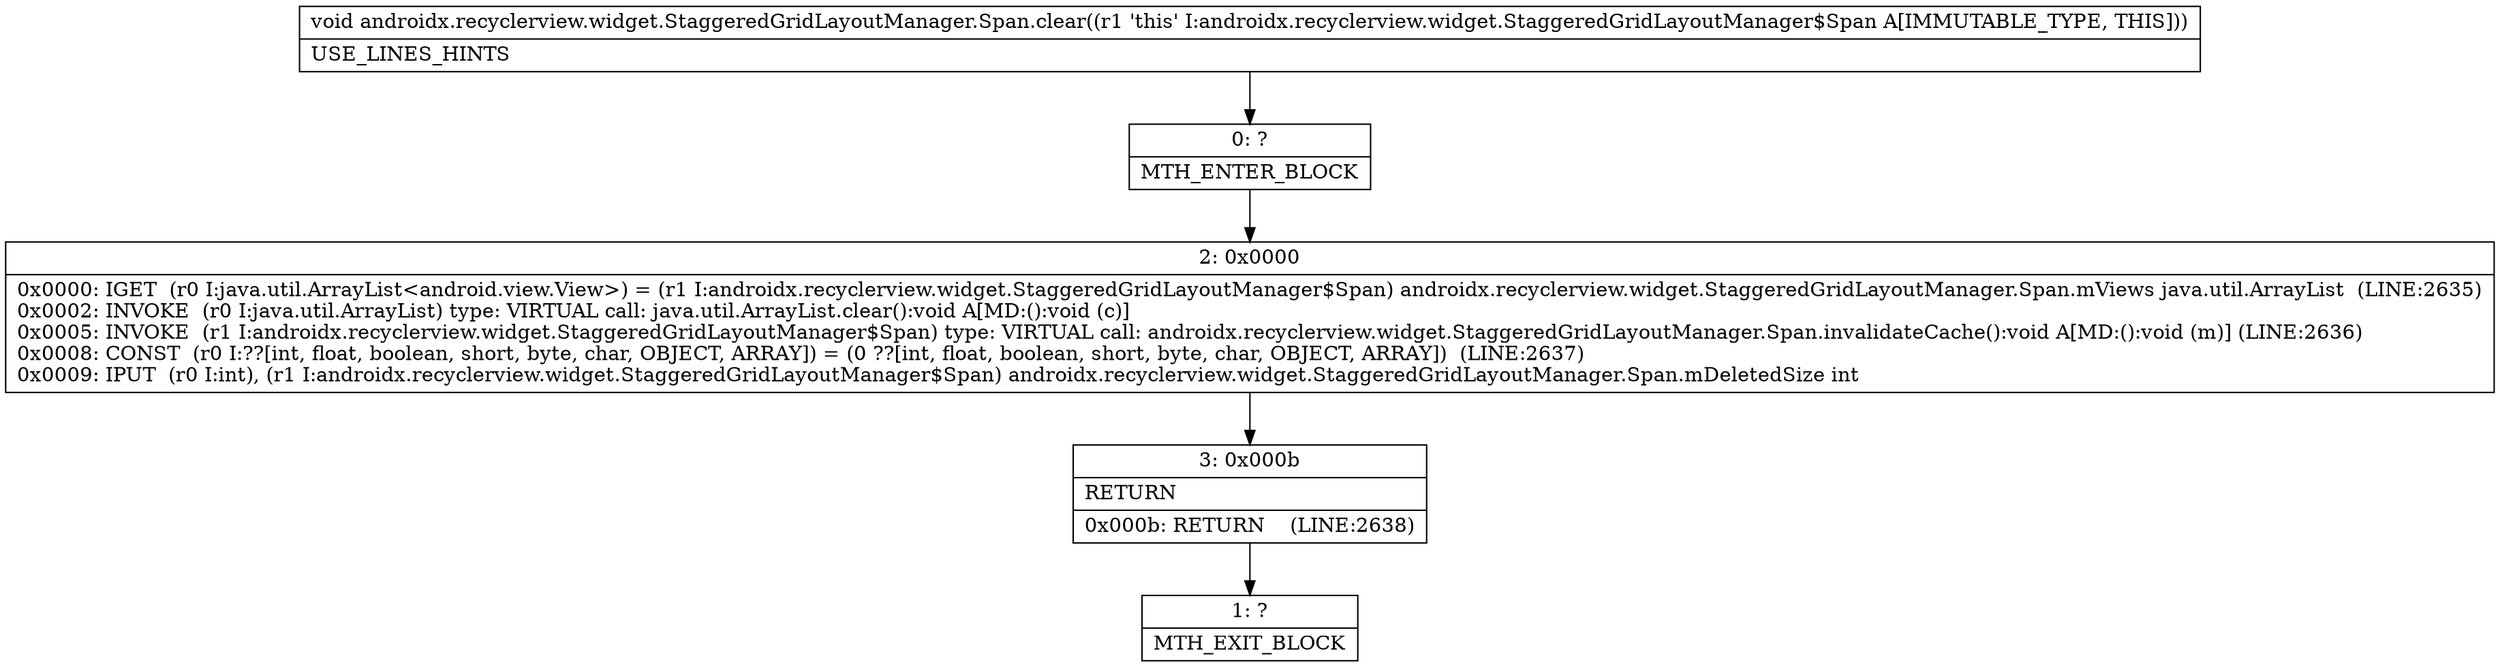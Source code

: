 digraph "CFG forandroidx.recyclerview.widget.StaggeredGridLayoutManager.Span.clear()V" {
Node_0 [shape=record,label="{0\:\ ?|MTH_ENTER_BLOCK\l}"];
Node_2 [shape=record,label="{2\:\ 0x0000|0x0000: IGET  (r0 I:java.util.ArrayList\<android.view.View\>) = (r1 I:androidx.recyclerview.widget.StaggeredGridLayoutManager$Span) androidx.recyclerview.widget.StaggeredGridLayoutManager.Span.mViews java.util.ArrayList  (LINE:2635)\l0x0002: INVOKE  (r0 I:java.util.ArrayList) type: VIRTUAL call: java.util.ArrayList.clear():void A[MD:():void (c)]\l0x0005: INVOKE  (r1 I:androidx.recyclerview.widget.StaggeredGridLayoutManager$Span) type: VIRTUAL call: androidx.recyclerview.widget.StaggeredGridLayoutManager.Span.invalidateCache():void A[MD:():void (m)] (LINE:2636)\l0x0008: CONST  (r0 I:??[int, float, boolean, short, byte, char, OBJECT, ARRAY]) = (0 ??[int, float, boolean, short, byte, char, OBJECT, ARRAY])  (LINE:2637)\l0x0009: IPUT  (r0 I:int), (r1 I:androidx.recyclerview.widget.StaggeredGridLayoutManager$Span) androidx.recyclerview.widget.StaggeredGridLayoutManager.Span.mDeletedSize int \l}"];
Node_3 [shape=record,label="{3\:\ 0x000b|RETURN\l|0x000b: RETURN    (LINE:2638)\l}"];
Node_1 [shape=record,label="{1\:\ ?|MTH_EXIT_BLOCK\l}"];
MethodNode[shape=record,label="{void androidx.recyclerview.widget.StaggeredGridLayoutManager.Span.clear((r1 'this' I:androidx.recyclerview.widget.StaggeredGridLayoutManager$Span A[IMMUTABLE_TYPE, THIS]))  | USE_LINES_HINTS\l}"];
MethodNode -> Node_0;Node_0 -> Node_2;
Node_2 -> Node_3;
Node_3 -> Node_1;
}

